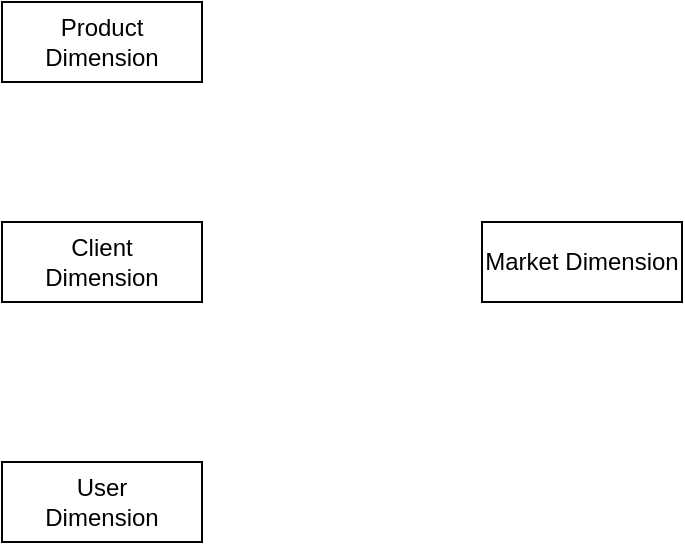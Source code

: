 <mxfile>
    <diagram id="rZyf9QBQW9R7tQe5ma15" name="Page-1">
        <mxGraphModel dx="1002" dy="563" grid="1" gridSize="10" guides="1" tooltips="1" connect="1" arrows="1" fold="1" page="1" pageScale="1" pageWidth="850" pageHeight="1100" math="0" shadow="0">
            <root>
                <mxCell id="0"/>
                <mxCell id="1" parent="0"/>
                <mxCell id="4" value="Client&lt;br&gt;Dimension" style="whiteSpace=wrap;html=1;align=center;" vertex="1" parent="1">
                    <mxGeometry x="80" y="160" width="100" height="40" as="geometry"/>
                </mxCell>
                <mxCell id="5" value="Product Dimension&lt;br&gt;" style="whiteSpace=wrap;html=1;align=center;" vertex="1" parent="1">
                    <mxGeometry x="80" y="50" width="100" height="40" as="geometry"/>
                </mxCell>
                <mxCell id="6" value="Market Dimension&lt;br&gt;" style="whiteSpace=wrap;html=1;align=center;" vertex="1" parent="1">
                    <mxGeometry x="320" y="160" width="100" height="40" as="geometry"/>
                </mxCell>
                <mxCell id="7" value="User&lt;br&gt;Dimension&lt;br&gt;" style="whiteSpace=wrap;html=1;align=center;" vertex="1" parent="1">
                    <mxGeometry x="80" y="280" width="100" height="40" as="geometry"/>
                </mxCell>
            </root>
        </mxGraphModel>
    </diagram>
</mxfile>